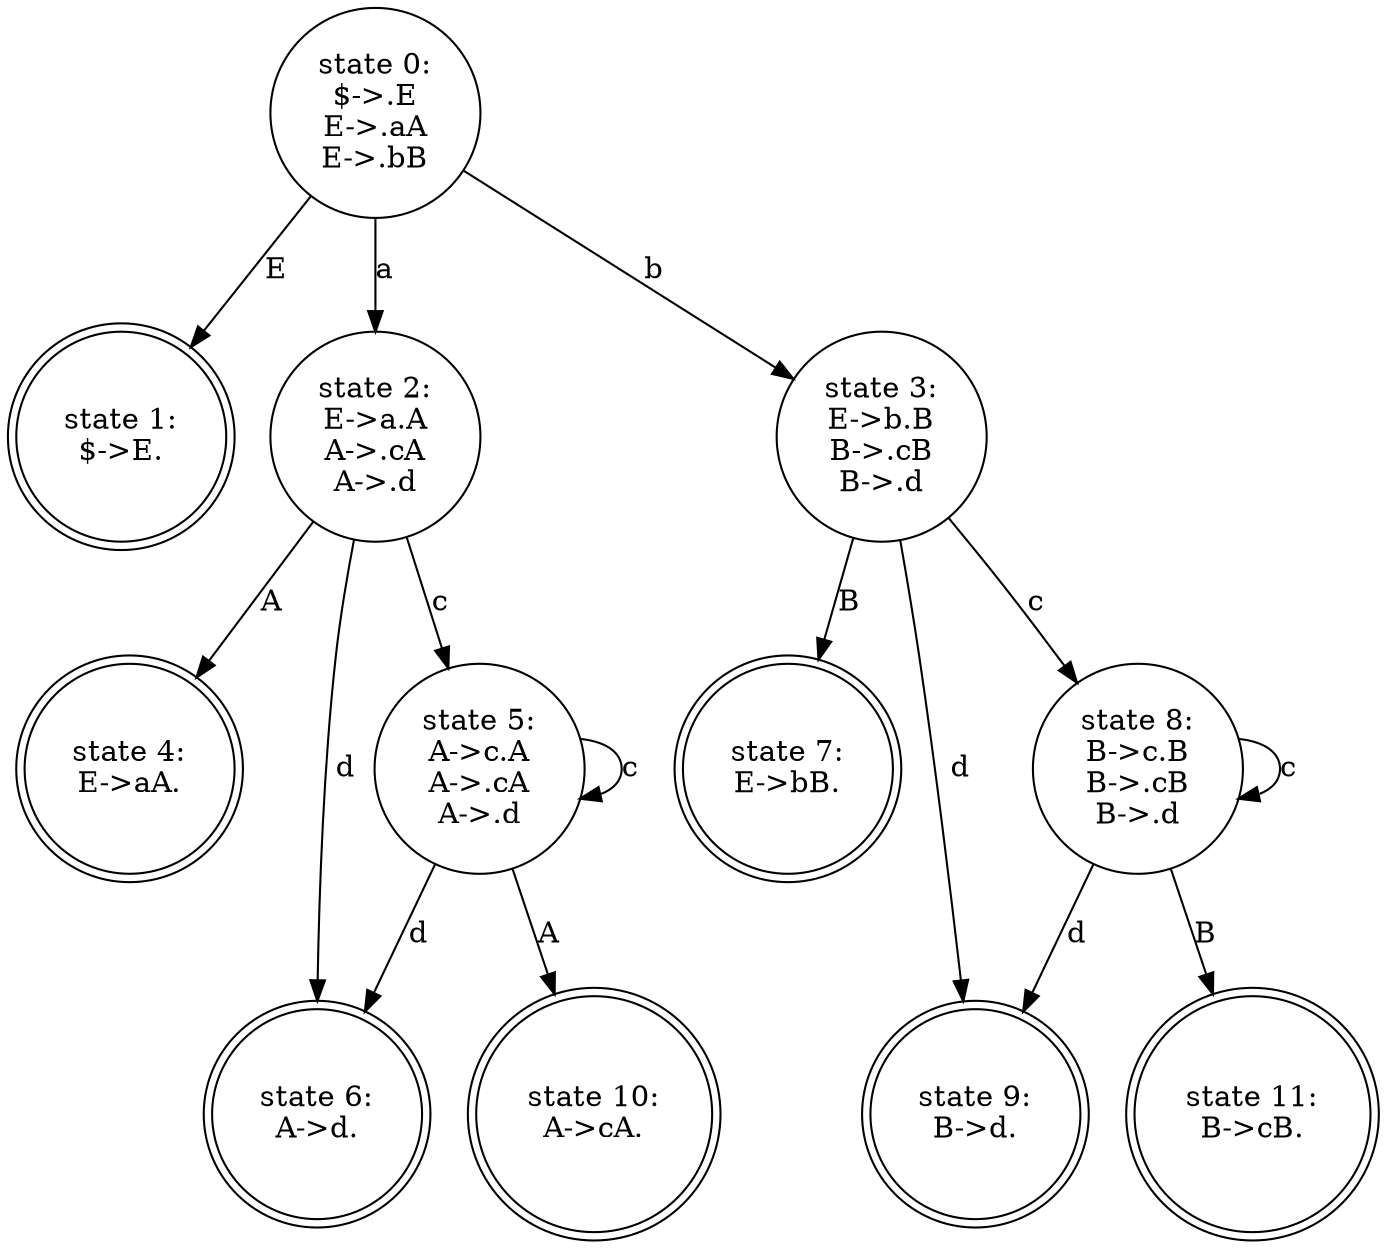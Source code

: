 // The Round Table
digraph {
	0 [label="state 0:
$->.E
E->.aA
E->.bB" shape=circle]
	1 [label="state 1:
$->E." shape=doublecircle]
	2 [label="state 2:
E->a.A
A->.cA
A->.d" shape=circle]
	3 [label="state 3:
E->b.B
B->.cB
B->.d" shape=circle]
	4 [label="state 4:
E->aA." shape=doublecircle]
	5 [label="state 5:
A->c.A
A->.cA
A->.d" shape=circle]
	6 [label="state 6:
A->d." shape=doublecircle]
	7 [label="state 7:
E->bB." shape=doublecircle]
	8 [label="state 8:
B->c.B
B->.cB
B->.d" shape=circle]
	9 [label="state 9:
B->d." shape=doublecircle]
	10 [label="state 10:
A->cA." shape=doublecircle]
	11 [label="state 11:
B->cB." shape=doublecircle]
	0 -> 1 [label=E]
	0 -> 2 [label=a]
	0 -> 3 [label=b]
	2 -> 4 [label=A]
	2 -> 5 [label=c]
	2 -> 6 [label=d]
	3 -> 7 [label=B]
	3 -> 8 [label=c]
	3 -> 9 [label=d]
	5 -> 10 [label=A]
	5 -> 5 [label=c]
	5 -> 6 [label=d]
	8 -> 11 [label=B]
	8 -> 8 [label=c]
	8 -> 9 [label=d]
}
